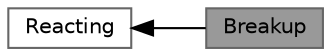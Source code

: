digraph "Breakup"
{
 // LATEX_PDF_SIZE
  bgcolor="transparent";
  edge [fontname=Helvetica,fontsize=10,labelfontname=Helvetica,labelfontsize=10];
  node [fontname=Helvetica,fontsize=10,shape=box,height=0.2,width=0.4];
  rankdir=LR;
  Node1 [id="Node000001",label="Breakup",height=0.2,width=0.4,color="gray40", fillcolor="grey60", style="filled", fontcolor="black",tooltip=" "];
  Node2 [id="Node000002",label="Reacting",height=0.2,width=0.4,color="grey40", fillcolor="white", style="filled",URL="$group__grpLagrangianIntermediateReactingSubModels.html",tooltip=" "];
  Node2->Node1 [shape=plaintext, dir="back", style="solid"];
}
